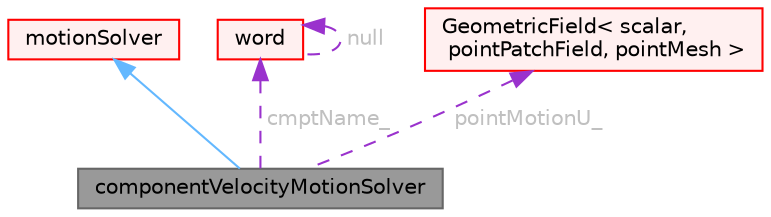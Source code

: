 digraph "componentVelocityMotionSolver"
{
 // LATEX_PDF_SIZE
  bgcolor="transparent";
  edge [fontname=Helvetica,fontsize=10,labelfontname=Helvetica,labelfontsize=10];
  node [fontname=Helvetica,fontsize=10,shape=box,height=0.2,width=0.4];
  Node1 [id="Node000001",label="componentVelocityMotionSolver",height=0.2,width=0.4,color="gray40", fillcolor="grey60", style="filled", fontcolor="black",tooltip="Virtual base class for velocity motion solver."];
  Node2 -> Node1 [id="edge1_Node000001_Node000002",dir="back",color="steelblue1",style="solid",tooltip=" "];
  Node2 [id="Node000002",label="motionSolver",height=0.2,width=0.4,color="red", fillcolor="#FFF0F0", style="filled",URL="$classFoam_1_1motionSolver.html",tooltip="Virtual base class for mesh motion solver."];
  Node16 -> Node1 [id="edge2_Node000001_Node000016",dir="back",color="darkorchid3",style="dashed",tooltip=" ",label=" cmptName_",fontcolor="grey" ];
  Node16 [id="Node000016",label="word",height=0.2,width=0.4,color="red", fillcolor="#FFF0F0", style="filled",URL="$classFoam_1_1word.html",tooltip="A class for handling words, derived from Foam::string."];
  Node16 -> Node16 [id="edge3_Node000016_Node000016",dir="back",color="darkorchid3",style="dashed",tooltip=" ",label=" null",fontcolor="grey" ];
  Node19 -> Node1 [id="edge4_Node000001_Node000019",dir="back",color="darkorchid3",style="dashed",tooltip=" ",label=" pointMotionU_",fontcolor="grey" ];
  Node19 [id="Node000019",label="GeometricField\< scalar,\l pointPatchField, pointMesh \>",height=0.2,width=0.4,color="red", fillcolor="#FFF0F0", style="filled",URL="$classFoam_1_1GeometricField.html",tooltip=" "];
}
